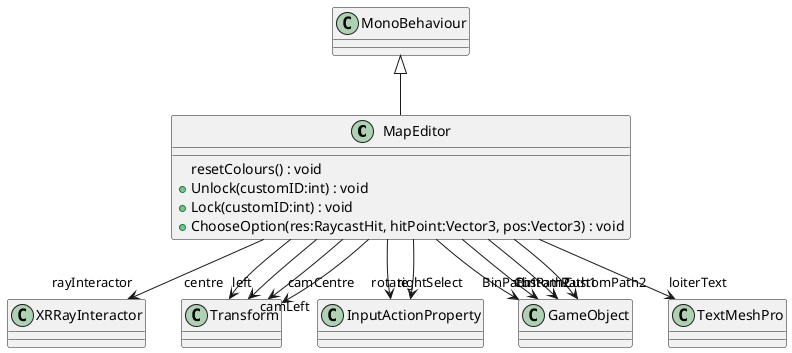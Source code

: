@startuml
class MapEditor {
    resetColours() : void
    + Unlock(customID:int) : void
    + Lock(customID:int) : void
    + ChooseOption(res:RaycastHit, hitPoint:Vector3, pos:Vector3) : void
}
MonoBehaviour <|-- MapEditor
MapEditor --> "rayInteractor" XRRayInteractor
MapEditor --> "centre" Transform
MapEditor --> "left" Transform
MapEditor --> "camCentre" Transform
MapEditor --> "camLeft" Transform
MapEditor --> "rightSelect" InputActionProperty
MapEditor --> "rotate" InputActionProperty
MapEditor --> "CustomPath1" GameObject
MapEditor --> "BinPath1" GameObject
MapEditor --> "CustomPath2" GameObject
MapEditor --> "BinPath2" GameObject
MapEditor --> "loiterText" TextMeshPro
@enduml
